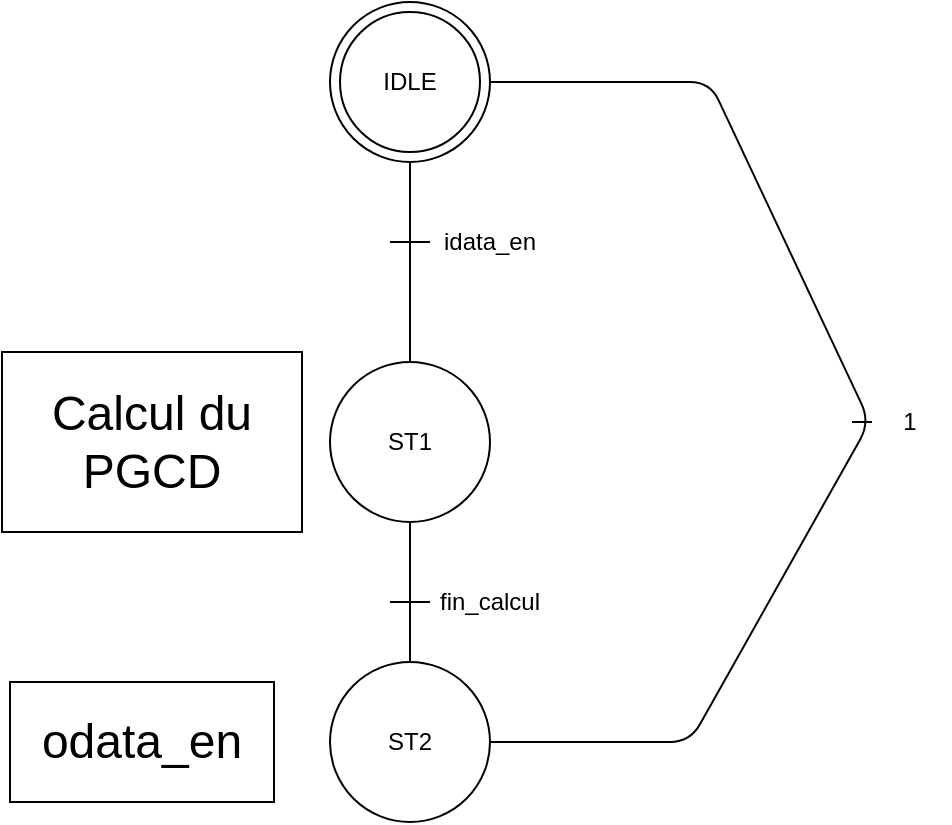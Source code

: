 <mxfile version="14.2.4" type="embed">
    <diagram id="lpujTZ1YxMonrDrbqVlW" name="Page-1">
        <mxGraphModel dx="592" dy="430" grid="1" gridSize="10" guides="1" tooltips="1" connect="1" arrows="1" fold="1" page="1" pageScale="1" pageWidth="827" pageHeight="1169" math="0" shadow="0">
            <root>
                <mxCell id="0"/>
                <mxCell id="1" parent="0"/>
                <mxCell id="16" value="" style="rounded=0;whiteSpace=wrap;html=1;fillColor=none;" parent="1" vertex="1">
                    <mxGeometry x="100" y="400" width="132" height="60" as="geometry"/>
                </mxCell>
                <mxCell id="4" value="ST1" style="ellipse;whiteSpace=wrap;html=1;aspect=fixed;" parent="1" vertex="1">
                    <mxGeometry x="260" y="240" width="80" height="80" as="geometry"/>
                </mxCell>
                <mxCell id="5" value="" style="endArrow=none;html=1;entryX=0.5;entryY=1;entryDx=0;entryDy=0;" parent="1" edge="1">
                    <mxGeometry width="50" height="50" relative="1" as="geometry">
                        <mxPoint x="300" y="240" as="sourcePoint"/>
                        <mxPoint x="300" y="140" as="targetPoint"/>
                    </mxGeometry>
                </mxCell>
                <mxCell id="6" value="" style="endArrow=none;html=1;exitX=1;exitY=0.5;exitDx=0;exitDy=0;entryX=1;entryY=0.5;entryDx=0;entryDy=0;" parent="1" edge="1">
                    <mxGeometry width="50" height="50" relative="1" as="geometry">
                        <mxPoint x="340" y="430" as="sourcePoint"/>
                        <mxPoint x="340" y="100" as="targetPoint"/>
                        <Array as="points">
                            <mxPoint x="440" y="430"/>
                            <mxPoint x="530" y="270"/>
                            <mxPoint x="450" y="100"/>
                        </Array>
                    </mxGeometry>
                </mxCell>
                <mxCell id="7" value="&lt;font style=&quot;font-size: 24px&quot;&gt;Calcul du PGCD&lt;/font&gt;" style="text;html=1;strokeColor=none;fillColor=none;align=center;verticalAlign=middle;whiteSpace=wrap;rounded=0;" parent="1" vertex="1">
                    <mxGeometry x="106" y="240" width="130" height="80" as="geometry"/>
                </mxCell>
                <mxCell id="8" value="idata_en" style="text;html=1;strokeColor=none;fillColor=none;align=center;verticalAlign=middle;whiteSpace=wrap;rounded=0;" parent="1" vertex="1">
                    <mxGeometry x="320" y="170" width="40" height="20" as="geometry"/>
                </mxCell>
                <mxCell id="9" value="&lt;font style=&quot;font-size: 24px&quot;&gt;odata_en&lt;/font&gt;" style="text;html=1;strokeColor=none;fillColor=none;align=center;verticalAlign=middle;whiteSpace=wrap;rounded=0;" parent="1" vertex="1">
                    <mxGeometry x="146" y="420" width="40" height="20" as="geometry"/>
                </mxCell>
                <mxCell id="11" value="" style="endArrow=none;html=1;" parent="1" edge="1">
                    <mxGeometry width="50" height="50" relative="1" as="geometry">
                        <mxPoint x="290" y="180" as="sourcePoint"/>
                        <mxPoint x="310" y="180" as="targetPoint"/>
                    </mxGeometry>
                </mxCell>
                <mxCell id="12" value="" style="endArrow=none;html=1;" parent="1" edge="1">
                    <mxGeometry width="50" height="50" relative="1" as="geometry">
                        <mxPoint x="521" y="270" as="sourcePoint"/>
                        <mxPoint x="531" y="270" as="targetPoint"/>
                    </mxGeometry>
                </mxCell>
                <mxCell id="13" value="" style="rounded=0;whiteSpace=wrap;html=1;fillColor=none;" parent="1" vertex="1">
                    <mxGeometry x="96" y="235" width="150" height="90" as="geometry"/>
                </mxCell>
                <mxCell id="15" value="" style="endArrow=none;html=1;entryX=0.5;entryY=1;entryDx=0;entryDy=0;exitX=0.5;exitY=0;exitDx=0;exitDy=0;" parent="1" target="4" edge="1">
                    <mxGeometry width="50" height="50" relative="1" as="geometry">
                        <mxPoint x="300" y="390" as="sourcePoint"/>
                        <mxPoint x="470" y="340" as="targetPoint"/>
                    </mxGeometry>
                </mxCell>
                <mxCell id="18" value="fin_calcul" style="text;html=1;strokeColor=none;fillColor=none;align=center;verticalAlign=middle;whiteSpace=wrap;rounded=0;" parent="1" vertex="1">
                    <mxGeometry x="320" y="350" width="40" height="20" as="geometry"/>
                </mxCell>
                <mxCell id="19" value="" style="endArrow=none;html=1;" parent="1" edge="1">
                    <mxGeometry width="50" height="50" relative="1" as="geometry">
                        <mxPoint x="290" y="360" as="sourcePoint"/>
                        <mxPoint x="310" y="360" as="targetPoint"/>
                    </mxGeometry>
                </mxCell>
                <mxCell id="20" value="1" style="text;html=1;strokeColor=none;fillColor=none;align=center;verticalAlign=middle;whiteSpace=wrap;rounded=0;" parent="1" vertex="1">
                    <mxGeometry x="530" y="260" width="40" height="20" as="geometry"/>
                </mxCell>
                <mxCell id="21" value="ST2" style="ellipse;whiteSpace=wrap;html=1;aspect=fixed;" parent="1" vertex="1">
                    <mxGeometry x="260" y="390" width="80" height="80" as="geometry"/>
                </mxCell>
                <mxCell id="23" value="" style="ellipse;whiteSpace=wrap;html=1;aspect=fixed;" vertex="1" parent="1">
                    <mxGeometry x="260" y="60" width="80" height="80" as="geometry"/>
                </mxCell>
                <mxCell id="24" value="IDLE" style="ellipse;whiteSpace=wrap;html=1;aspect=fixed;" vertex="1" parent="1">
                    <mxGeometry x="265" y="65" width="70" height="70" as="geometry"/>
                </mxCell>
            </root>
        </mxGraphModel>
    </diagram>
</mxfile>